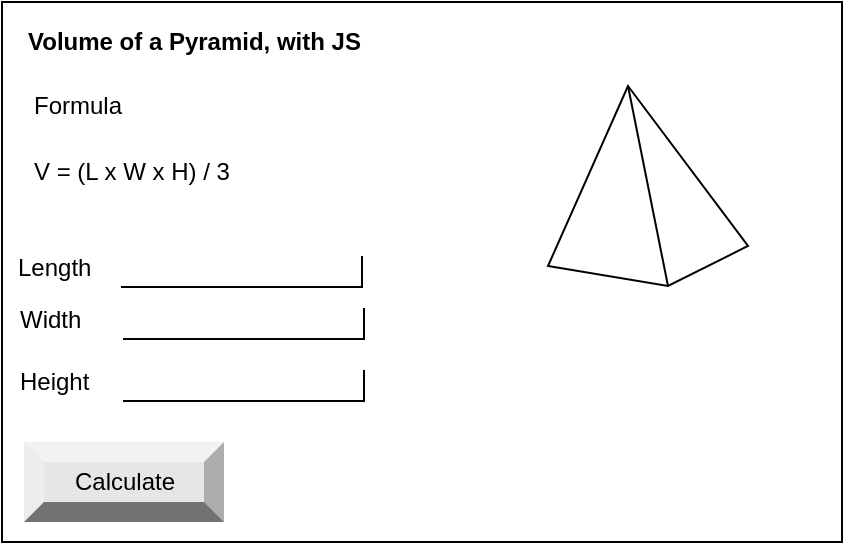 <mxfile>
    <diagram id="avzt89B16ZHsSPZ-cSq-" name="Page-1">
        <mxGraphModel dx="556" dy="410" grid="1" gridSize="10" guides="1" tooltips="1" connect="1" arrows="1" fold="1" page="1" pageScale="1" pageWidth="827" pageHeight="1169" math="0" shadow="0">
            <root>
                <mxCell id="0"/>
                <mxCell id="1" parent="0"/>
                <mxCell id="2" value="" style="verticalLabelPosition=bottom;verticalAlign=top;html=1;shape=mxgraph.basic.rect;fillColor2=none;strokeWidth=1;size=20;indent=5;" vertex="1" parent="1">
                    <mxGeometry x="40" y="80" width="420" height="270" as="geometry"/>
                </mxCell>
                <mxCell id="3" value="" style="shape=partialRectangle;whiteSpace=wrap;html=1;top=0;left=0;fillColor=none;" vertex="1" parent="1">
                    <mxGeometry x="100" y="207.5" width="120" height="15" as="geometry"/>
                </mxCell>
                <mxCell id="4" value="Length" style="text;html=1;align=left;verticalAlign=middle;resizable=0;points=[];autosize=1;strokeColor=none;fillColor=none;" vertex="1" parent="1">
                    <mxGeometry x="46" y="202.5" width="50" height="20" as="geometry"/>
                </mxCell>
                <mxCell id="5" value="" style="shape=partialRectangle;whiteSpace=wrap;html=1;top=0;left=0;fillColor=none;" vertex="1" parent="1">
                    <mxGeometry x="101" y="233.5" width="120" height="15" as="geometry"/>
                </mxCell>
                <mxCell id="6" value="Width" style="text;html=1;align=left;verticalAlign=middle;resizable=0;points=[];autosize=1;strokeColor=none;fillColor=none;" vertex="1" parent="1">
                    <mxGeometry x="47" y="228.5" width="50" height="20" as="geometry"/>
                </mxCell>
                <mxCell id="7" value="" style="shape=partialRectangle;whiteSpace=wrap;html=1;top=0;left=0;fillColor=none;" vertex="1" parent="1">
                    <mxGeometry x="101" y="264.5" width="120" height="15" as="geometry"/>
                </mxCell>
                <mxCell id="8" value="Height" style="text;html=1;align=left;verticalAlign=middle;resizable=0;points=[];autosize=1;strokeColor=none;fillColor=none;" vertex="1" parent="1">
                    <mxGeometry x="47" y="259.5" width="50" height="20" as="geometry"/>
                </mxCell>
                <mxCell id="12" value="&lt;b&gt;Volume of a Pyramid, with JS&lt;/b&gt;" style="text;html=1;align=left;verticalAlign=middle;resizable=0;points=[];autosize=1;strokeColor=none;fillColor=none;" vertex="1" parent="1">
                    <mxGeometry x="51" y="90" width="180" height="20" as="geometry"/>
                </mxCell>
                <mxCell id="13" value="Formula" style="text;html=1;align=left;verticalAlign=middle;resizable=0;points=[];autosize=1;strokeColor=none;fillColor=none;" vertex="1" parent="1">
                    <mxGeometry x="54" y="122" width="60" height="20" as="geometry"/>
                </mxCell>
                <mxCell id="14" value="V = (L x W x H) / 3" style="text;html=1;align=left;verticalAlign=middle;resizable=0;points=[];autosize=1;strokeColor=none;fillColor=none;" vertex="1" parent="1">
                    <mxGeometry x="54" y="155" width="110" height="20" as="geometry"/>
                </mxCell>
                <mxCell id="15" value="Calculate" style="labelPosition=center;verticalLabelPosition=middle;align=center;html=1;shape=mxgraph.basic.shaded_button;dx=10;fillColor=#E6E6E6;strokeColor=none;" vertex="1" parent="1">
                    <mxGeometry x="51" y="300" width="100" height="40" as="geometry"/>
                </mxCell>
                <mxCell id="16" value="" style="verticalLabelPosition=bottom;verticalAlign=top;html=1;shape=mxgraph.basic.pyramid;dx1=0.4;dx2=0.6;dy1=0.9;dy2=0.8;" vertex="1" parent="1">
                    <mxGeometry x="313" y="122" width="100" height="100" as="geometry"/>
                </mxCell>
            </root>
        </mxGraphModel>
    </diagram>
</mxfile>